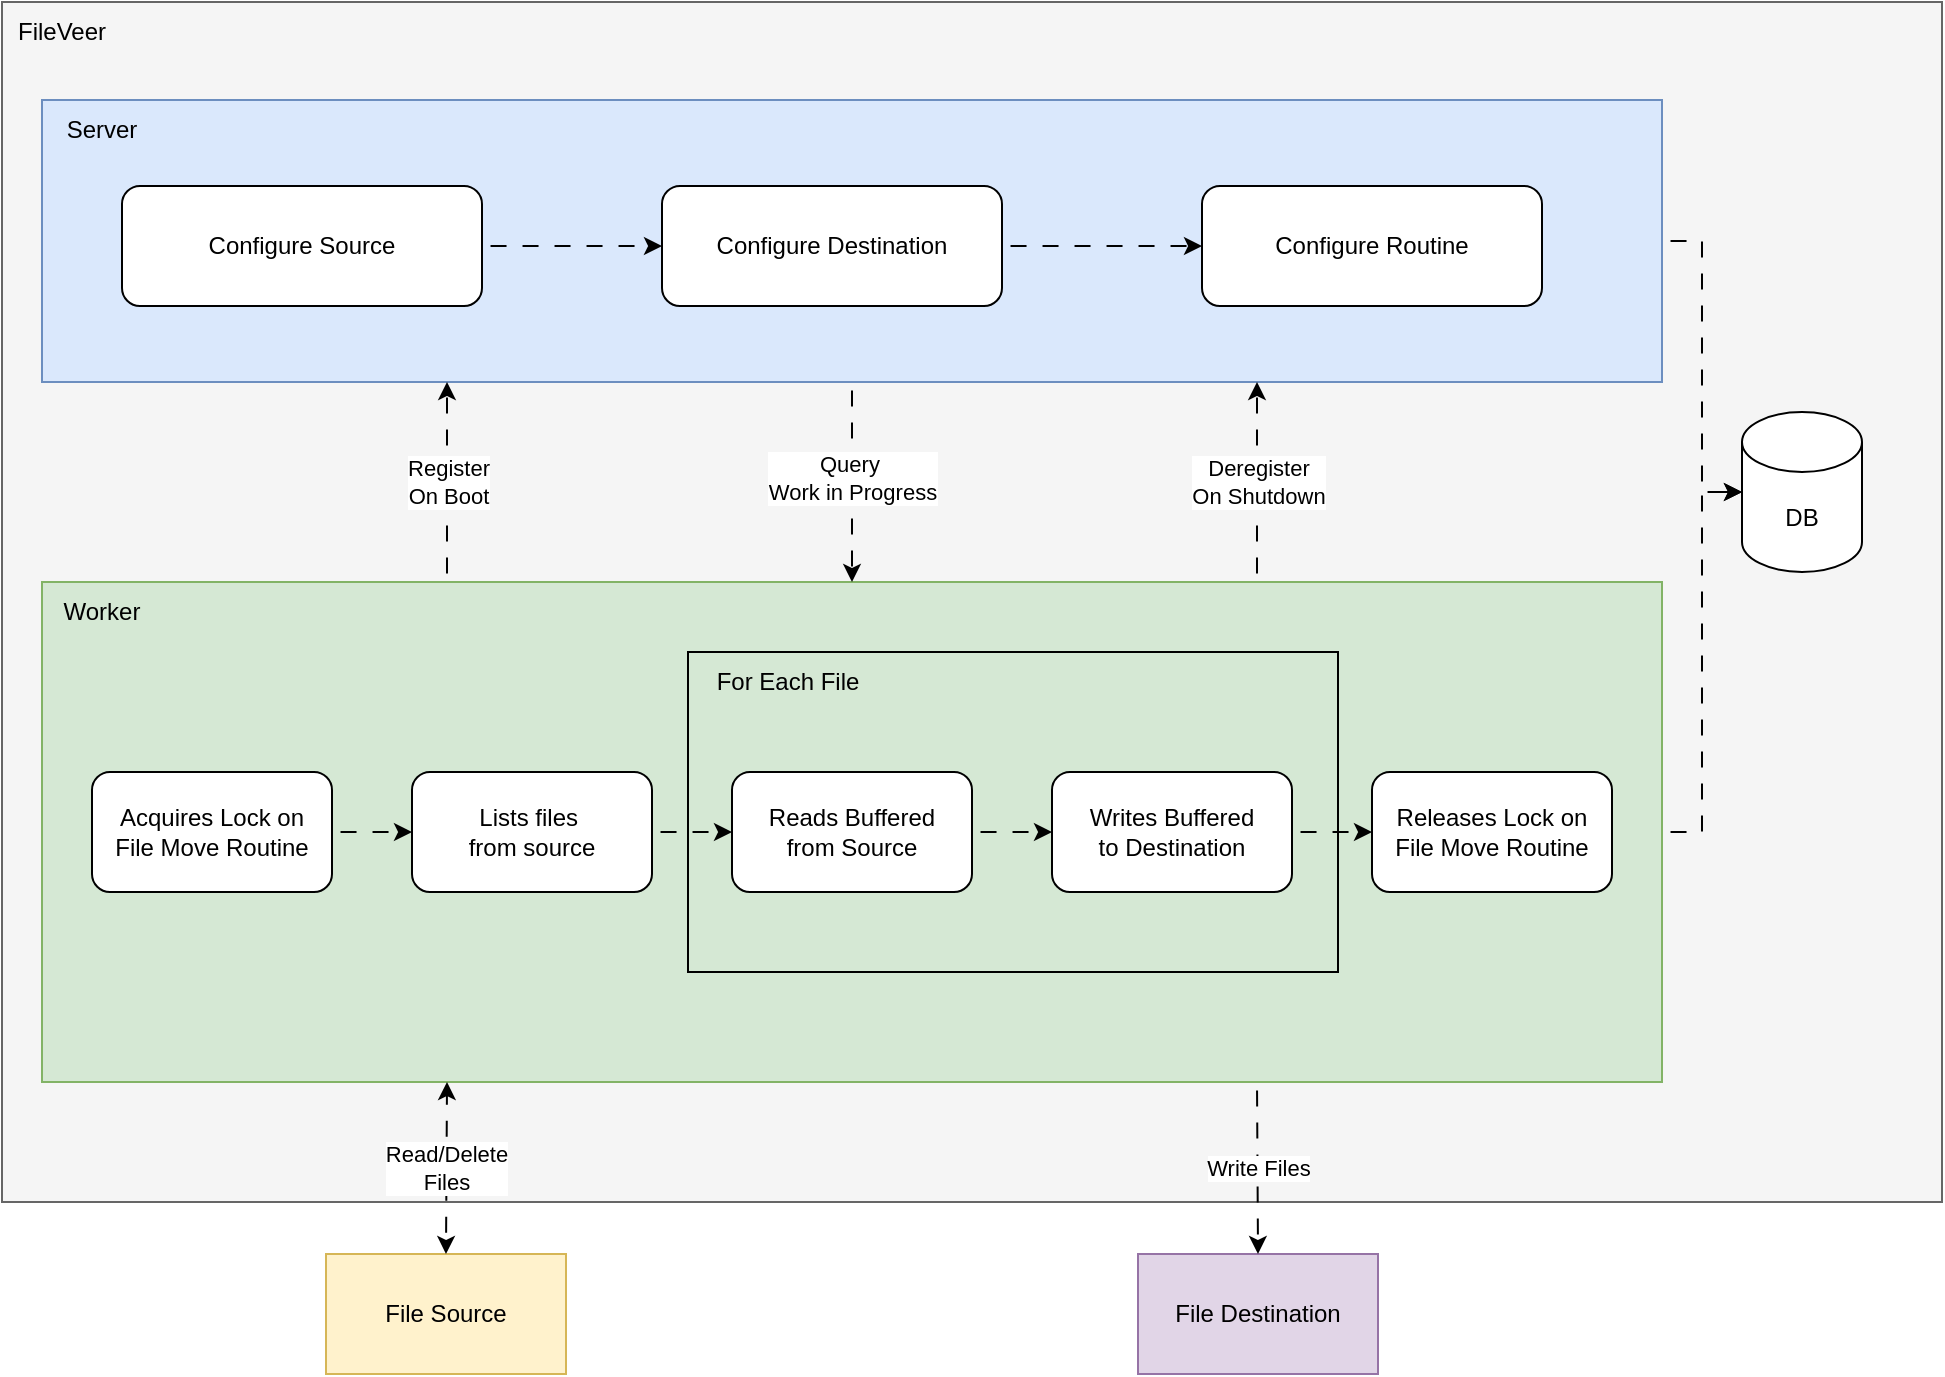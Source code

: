 <mxfile version="24.2.5" type="device">
  <diagram name="Page-1" id="uUPAUxA9SZ3XyGcMofOb">
    <mxGraphModel dx="1374" dy="838" grid="1" gridSize="10" guides="1" tooltips="1" connect="1" arrows="1" fold="1" page="1" pageScale="1" pageWidth="1200" pageHeight="1920" math="0" shadow="0">
      <root>
        <mxCell id="0" />
        <mxCell id="1" parent="0" />
        <mxCell id="6sJ5Hgg-mMgDVNJeJztm-14" value="" style="rounded=0;whiteSpace=wrap;html=1;fillColor=#f5f5f5;fontColor=#333333;strokeColor=#666666;movable=1;resizable=1;rotatable=1;deletable=1;editable=1;locked=0;connectable=1;" vertex="1" parent="1">
          <mxGeometry x="20" y="20" width="970" height="600" as="geometry" />
        </mxCell>
        <mxCell id="uIekJ36rjzm8djXn40lv-4" value="" style="rounded=0;whiteSpace=wrap;html=1;glass=0;shadow=0;fillColor=#dae8fc;movable=1;resizable=1;rotatable=1;deletable=1;editable=1;locked=0;connectable=1;strokeColor=#6c8ebf;" parent="1" vertex="1">
          <mxGeometry x="40" y="69" width="810" height="141" as="geometry" />
        </mxCell>
        <mxCell id="uIekJ36rjzm8djXn40lv-1" value="Configure Source" style="rounded=1;whiteSpace=wrap;html=1;" parent="1" vertex="1">
          <mxGeometry x="80" y="112" width="180" height="60" as="geometry" />
        </mxCell>
        <mxCell id="uIekJ36rjzm8djXn40lv-2" value="Configure Destination" style="rounded=1;whiteSpace=wrap;html=1;" parent="1" vertex="1">
          <mxGeometry x="350" y="112" width="170" height="60" as="geometry" />
        </mxCell>
        <mxCell id="uIekJ36rjzm8djXn40lv-3" value="" style="endArrow=classic;html=1;rounded=0;exitX=1;exitY=0.5;exitDx=0;exitDy=0;entryX=0;entryY=0.5;entryDx=0;entryDy=0;flowAnimation=1;" parent="1" source="uIekJ36rjzm8djXn40lv-1" target="uIekJ36rjzm8djXn40lv-2" edge="1">
          <mxGeometry width="50" height="50" relative="1" as="geometry">
            <mxPoint x="610" y="369" as="sourcePoint" />
            <mxPoint x="660" y="319" as="targetPoint" />
          </mxGeometry>
        </mxCell>
        <mxCell id="uIekJ36rjzm8djXn40lv-5" value="Server" style="text;html=1;align=center;verticalAlign=middle;whiteSpace=wrap;rounded=0;" parent="1" vertex="1">
          <mxGeometry x="40" y="69" width="60" height="30" as="geometry" />
        </mxCell>
        <mxCell id="6sJ5Hgg-mMgDVNJeJztm-1" value="Configure Routine" style="rounded=1;whiteSpace=wrap;html=1;" vertex="1" parent="1">
          <mxGeometry x="620" y="112" width="170" height="60" as="geometry" />
        </mxCell>
        <mxCell id="6sJ5Hgg-mMgDVNJeJztm-2" value="" style="endArrow=classic;html=1;rounded=0;entryX=0;entryY=0.5;entryDx=0;entryDy=0;flowAnimation=1;exitX=1;exitY=0.5;exitDx=0;exitDy=0;" edge="1" parent="1" source="uIekJ36rjzm8djXn40lv-2" target="6sJ5Hgg-mMgDVNJeJztm-1">
          <mxGeometry width="50" height="50" relative="1" as="geometry">
            <mxPoint x="580" y="259" as="sourcePoint" />
            <mxPoint x="660" y="259" as="targetPoint" />
          </mxGeometry>
        </mxCell>
        <mxCell id="6sJ5Hgg-mMgDVNJeJztm-3" value="" style="rounded=0;whiteSpace=wrap;html=1;glass=0;shadow=0;fillColor=#d5e8d4;movable=1;resizable=1;rotatable=1;deletable=1;editable=1;locked=0;connectable=1;strokeColor=#82b366;" vertex="1" parent="1">
          <mxGeometry x="40" y="310" width="810" height="250" as="geometry" />
        </mxCell>
        <mxCell id="6sJ5Hgg-mMgDVNJeJztm-4" value="Worker" style="text;html=1;align=center;verticalAlign=middle;whiteSpace=wrap;rounded=0;" vertex="1" parent="1">
          <mxGeometry x="40" y="310" width="60" height="30" as="geometry" />
        </mxCell>
        <mxCell id="6sJ5Hgg-mMgDVNJeJztm-6" value="Register&lt;div&gt;On Boot&lt;/div&gt;" style="endArrow=classic;html=1;rounded=0;exitX=0.25;exitY=0;exitDx=0;exitDy=0;entryX=0.25;entryY=1;entryDx=0;entryDy=0;flowAnimation=1;" edge="1" parent="1" source="6sJ5Hgg-mMgDVNJeJztm-3" target="uIekJ36rjzm8djXn40lv-4">
          <mxGeometry width="50" height="50" relative="1" as="geometry">
            <mxPoint x="190" y="359" as="sourcePoint" />
            <mxPoint x="280" y="359" as="targetPoint" />
          </mxGeometry>
        </mxCell>
        <mxCell id="6sJ5Hgg-mMgDVNJeJztm-7" value="Deregister&lt;div&gt;On Shutdown&lt;/div&gt;" style="endArrow=classic;html=1;rounded=0;exitX=0.75;exitY=0;exitDx=0;exitDy=0;entryX=0.75;entryY=1;entryDx=0;entryDy=0;flowAnimation=1;" edge="1" parent="1" source="6sJ5Hgg-mMgDVNJeJztm-3" target="uIekJ36rjzm8djXn40lv-4">
          <mxGeometry width="50" height="50" relative="1" as="geometry">
            <mxPoint x="611" y="419" as="sourcePoint" />
            <mxPoint x="610" y="259" as="targetPoint" />
          </mxGeometry>
        </mxCell>
        <mxCell id="6sJ5Hgg-mMgDVNJeJztm-8" value="" style="endArrow=classic;html=1;rounded=0;exitX=0.5;exitY=1;exitDx=0;exitDy=0;entryX=0.5;entryY=0;entryDx=0;entryDy=0;flowAnimation=1;" edge="1" parent="1" source="uIekJ36rjzm8djXn40lv-4" target="6sJ5Hgg-mMgDVNJeJztm-3">
          <mxGeometry width="50" height="50" relative="1" as="geometry">
            <mxPoint x="480" y="319" as="sourcePoint" />
            <mxPoint x="570" y="319" as="targetPoint" />
          </mxGeometry>
        </mxCell>
        <mxCell id="6sJ5Hgg-mMgDVNJeJztm-9" value="Query&amp;nbsp;&lt;div&gt;Work in Progress&lt;/div&gt;" style="edgeLabel;html=1;align=center;verticalAlign=middle;resizable=0;points=[];" vertex="1" connectable="0" parent="6sJ5Hgg-mMgDVNJeJztm-8">
          <mxGeometry x="-0.34" y="-1" relative="1" as="geometry">
            <mxPoint x="1" y="15" as="offset" />
          </mxGeometry>
        </mxCell>
        <mxCell id="6sJ5Hgg-mMgDVNJeJztm-15" value="DB" style="shape=cylinder3;whiteSpace=wrap;html=1;boundedLbl=1;backgroundOutline=1;size=15;" vertex="1" parent="1">
          <mxGeometry x="890" y="225" width="60" height="80" as="geometry" />
        </mxCell>
        <mxCell id="6sJ5Hgg-mMgDVNJeJztm-17" value="" style="endArrow=classic;html=1;rounded=0;entryX=0;entryY=0.5;entryDx=0;entryDy=0;flowAnimation=1;exitX=1;exitY=0.5;exitDx=0;exitDy=0;entryPerimeter=0;edgeStyle=orthogonalEdgeStyle;" edge="1" parent="1" source="uIekJ36rjzm8djXn40lv-4" target="6sJ5Hgg-mMgDVNJeJztm-15">
          <mxGeometry width="50" height="50" relative="1" as="geometry">
            <mxPoint x="770" y="298.5" as="sourcePoint" />
            <mxPoint x="870" y="298.5" as="targetPoint" />
          </mxGeometry>
        </mxCell>
        <mxCell id="6sJ5Hgg-mMgDVNJeJztm-18" value="" style="endArrow=classic;html=1;rounded=0;entryX=0;entryY=0.5;entryDx=0;entryDy=0;flowAnimation=1;exitX=1;exitY=0.5;exitDx=0;exitDy=0;entryPerimeter=0;edgeStyle=orthogonalEdgeStyle;" edge="1" parent="1" source="6sJ5Hgg-mMgDVNJeJztm-3" target="6sJ5Hgg-mMgDVNJeJztm-15">
          <mxGeometry width="50" height="50" relative="1" as="geometry">
            <mxPoint x="860" y="130" as="sourcePoint" />
            <mxPoint x="900" y="275" as="targetPoint" />
          </mxGeometry>
        </mxCell>
        <mxCell id="6sJ5Hgg-mMgDVNJeJztm-19" value="File Source" style="rounded=0;whiteSpace=wrap;html=1;fillColor=#fff2cc;strokeColor=#d6b656;" vertex="1" parent="1">
          <mxGeometry x="182" y="646" width="120" height="60" as="geometry" />
        </mxCell>
        <mxCell id="6sJ5Hgg-mMgDVNJeJztm-20" value="File Destination" style="rounded=0;whiteSpace=wrap;html=1;fillColor=#e1d5e7;strokeColor=#9673a6;" vertex="1" parent="1">
          <mxGeometry x="588" y="646" width="120" height="60" as="geometry" />
        </mxCell>
        <mxCell id="6sJ5Hgg-mMgDVNJeJztm-22" value="Acquires Lock on&lt;div&gt;File Move Routine&lt;/div&gt;" style="rounded=1;whiteSpace=wrap;html=1;" vertex="1" parent="1">
          <mxGeometry x="65" y="405" width="120" height="60" as="geometry" />
        </mxCell>
        <mxCell id="6sJ5Hgg-mMgDVNJeJztm-23" value="Read/Delete&lt;div&gt;Files&lt;/div&gt;" style="endArrow=classic;html=1;rounded=0;exitX=0.5;exitY=0;exitDx=0;exitDy=0;entryX=0.25;entryY=1;entryDx=0;entryDy=0;flowAnimation=1;startArrow=classic;startFill=1;" edge="1" parent="1" source="6sJ5Hgg-mMgDVNJeJztm-19" target="6sJ5Hgg-mMgDVNJeJztm-3">
          <mxGeometry width="50" height="50" relative="1" as="geometry">
            <mxPoint x="391" y="730" as="sourcePoint" />
            <mxPoint x="390" y="625" as="targetPoint" />
          </mxGeometry>
        </mxCell>
        <mxCell id="6sJ5Hgg-mMgDVNJeJztm-24" value="Write Files" style="endArrow=classic;html=1;rounded=0;exitX=0.75;exitY=1;exitDx=0;exitDy=0;entryX=0.5;entryY=0;entryDx=0;entryDy=0;flowAnimation=1;startArrow=none;startFill=0;" edge="1" parent="1" source="6sJ5Hgg-mMgDVNJeJztm-3" target="6sJ5Hgg-mMgDVNJeJztm-20">
          <mxGeometry x="0.007" width="50" height="50" relative="1" as="geometry">
            <mxPoint x="253" y="570" as="sourcePoint" />
            <mxPoint x="252" y="685" as="targetPoint" />
            <mxPoint as="offset" />
          </mxGeometry>
        </mxCell>
        <mxCell id="6sJ5Hgg-mMgDVNJeJztm-25" value="Lists files&amp;nbsp;&lt;div&gt;from source&lt;/div&gt;" style="rounded=1;whiteSpace=wrap;html=1;" vertex="1" parent="1">
          <mxGeometry x="225" y="405" width="120" height="60" as="geometry" />
        </mxCell>
        <mxCell id="6sJ5Hgg-mMgDVNJeJztm-27" value="" style="rounded=0;whiteSpace=wrap;html=1;fillColor=none;" vertex="1" parent="1">
          <mxGeometry x="363" y="345" width="325" height="160" as="geometry" />
        </mxCell>
        <mxCell id="6sJ5Hgg-mMgDVNJeJztm-28" value="For Each File" style="text;html=1;align=center;verticalAlign=middle;whiteSpace=wrap;rounded=0;" vertex="1" parent="1">
          <mxGeometry x="363" y="345" width="100" height="30" as="geometry" />
        </mxCell>
        <mxCell id="6sJ5Hgg-mMgDVNJeJztm-29" value="Reads Buffered&lt;div&gt;from Source&lt;/div&gt;" style="rounded=1;whiteSpace=wrap;html=1;" vertex="1" parent="1">
          <mxGeometry x="385" y="405" width="120" height="60" as="geometry" />
        </mxCell>
        <mxCell id="6sJ5Hgg-mMgDVNJeJztm-30" value="Writes Buffered&lt;div&gt;to Destination&lt;/div&gt;" style="rounded=1;whiteSpace=wrap;html=1;" vertex="1" parent="1">
          <mxGeometry x="545" y="405" width="120" height="60" as="geometry" />
        </mxCell>
        <mxCell id="6sJ5Hgg-mMgDVNJeJztm-31" value="" style="endArrow=classic;html=1;rounded=0;exitX=1;exitY=0.5;exitDx=0;exitDy=0;entryX=0;entryY=0.5;entryDx=0;entryDy=0;flowAnimation=1;" edge="1" parent="1" source="6sJ5Hgg-mMgDVNJeJztm-22" target="6sJ5Hgg-mMgDVNJeJztm-25">
          <mxGeometry width="50" height="50" relative="1" as="geometry">
            <mxPoint x="470" y="425" as="sourcePoint" />
            <mxPoint x="520" y="375" as="targetPoint" />
          </mxGeometry>
        </mxCell>
        <mxCell id="6sJ5Hgg-mMgDVNJeJztm-32" value="" style="endArrow=classic;html=1;rounded=0;exitX=1;exitY=0.5;exitDx=0;exitDy=0;entryX=0;entryY=0.5;entryDx=0;entryDy=0;flowAnimation=1;" edge="1" parent="1" source="6sJ5Hgg-mMgDVNJeJztm-25" target="6sJ5Hgg-mMgDVNJeJztm-29">
          <mxGeometry width="50" height="50" relative="1" as="geometry">
            <mxPoint x="210" y="445" as="sourcePoint" />
            <mxPoint x="250" y="445" as="targetPoint" />
          </mxGeometry>
        </mxCell>
        <mxCell id="6sJ5Hgg-mMgDVNJeJztm-33" value="" style="endArrow=classic;html=1;rounded=0;exitX=1;exitY=0.5;exitDx=0;exitDy=0;entryX=0;entryY=0.5;entryDx=0;entryDy=0;flowAnimation=1;" edge="1" parent="1" source="6sJ5Hgg-mMgDVNJeJztm-29" target="6sJ5Hgg-mMgDVNJeJztm-30">
          <mxGeometry width="50" height="50" relative="1" as="geometry">
            <mxPoint x="210" y="445" as="sourcePoint" />
            <mxPoint x="250" y="445" as="targetPoint" />
          </mxGeometry>
        </mxCell>
        <mxCell id="6sJ5Hgg-mMgDVNJeJztm-34" value="Releases Lock on&lt;div&gt;File Move Routine&lt;/div&gt;" style="rounded=1;whiteSpace=wrap;html=1;" vertex="1" parent="1">
          <mxGeometry x="705" y="405" width="120" height="60" as="geometry" />
        </mxCell>
        <mxCell id="6sJ5Hgg-mMgDVNJeJztm-35" value="" style="endArrow=classic;html=1;rounded=0;exitX=1;exitY=0.5;exitDx=0;exitDy=0;entryX=0;entryY=0.5;entryDx=0;entryDy=0;flowAnimation=1;" edge="1" parent="1" source="6sJ5Hgg-mMgDVNJeJztm-30" target="6sJ5Hgg-mMgDVNJeJztm-34">
          <mxGeometry width="50" height="50" relative="1" as="geometry">
            <mxPoint x="195" y="445" as="sourcePoint" />
            <mxPoint x="235" y="445" as="targetPoint" />
          </mxGeometry>
        </mxCell>
        <mxCell id="6sJ5Hgg-mMgDVNJeJztm-36" value="FileVeer" style="text;html=1;align=center;verticalAlign=middle;whiteSpace=wrap;rounded=0;" vertex="1" parent="1">
          <mxGeometry x="20" y="20" width="60" height="30" as="geometry" />
        </mxCell>
      </root>
    </mxGraphModel>
  </diagram>
</mxfile>
